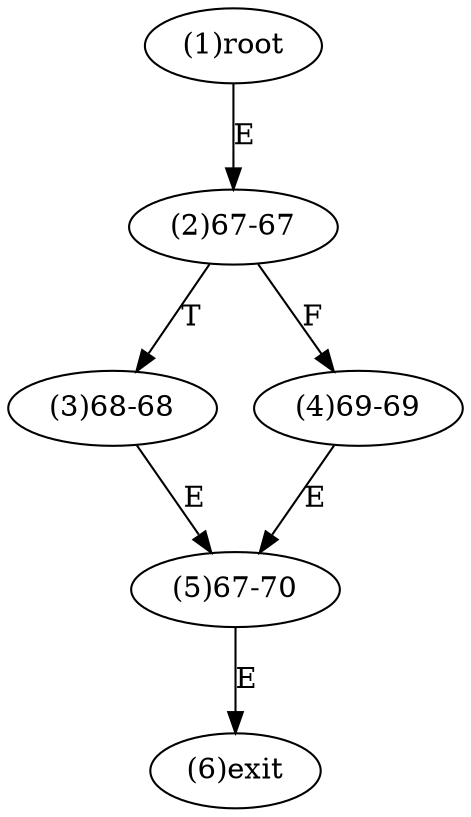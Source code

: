 digraph "" { 
1[ label="(1)root"];
2[ label="(2)67-67"];
3[ label="(3)68-68"];
4[ label="(4)69-69"];
5[ label="(5)67-70"];
6[ label="(6)exit"];
1->2[ label="E"];
2->4[ label="F"];
2->3[ label="T"];
3->5[ label="E"];
4->5[ label="E"];
5->6[ label="E"];
}